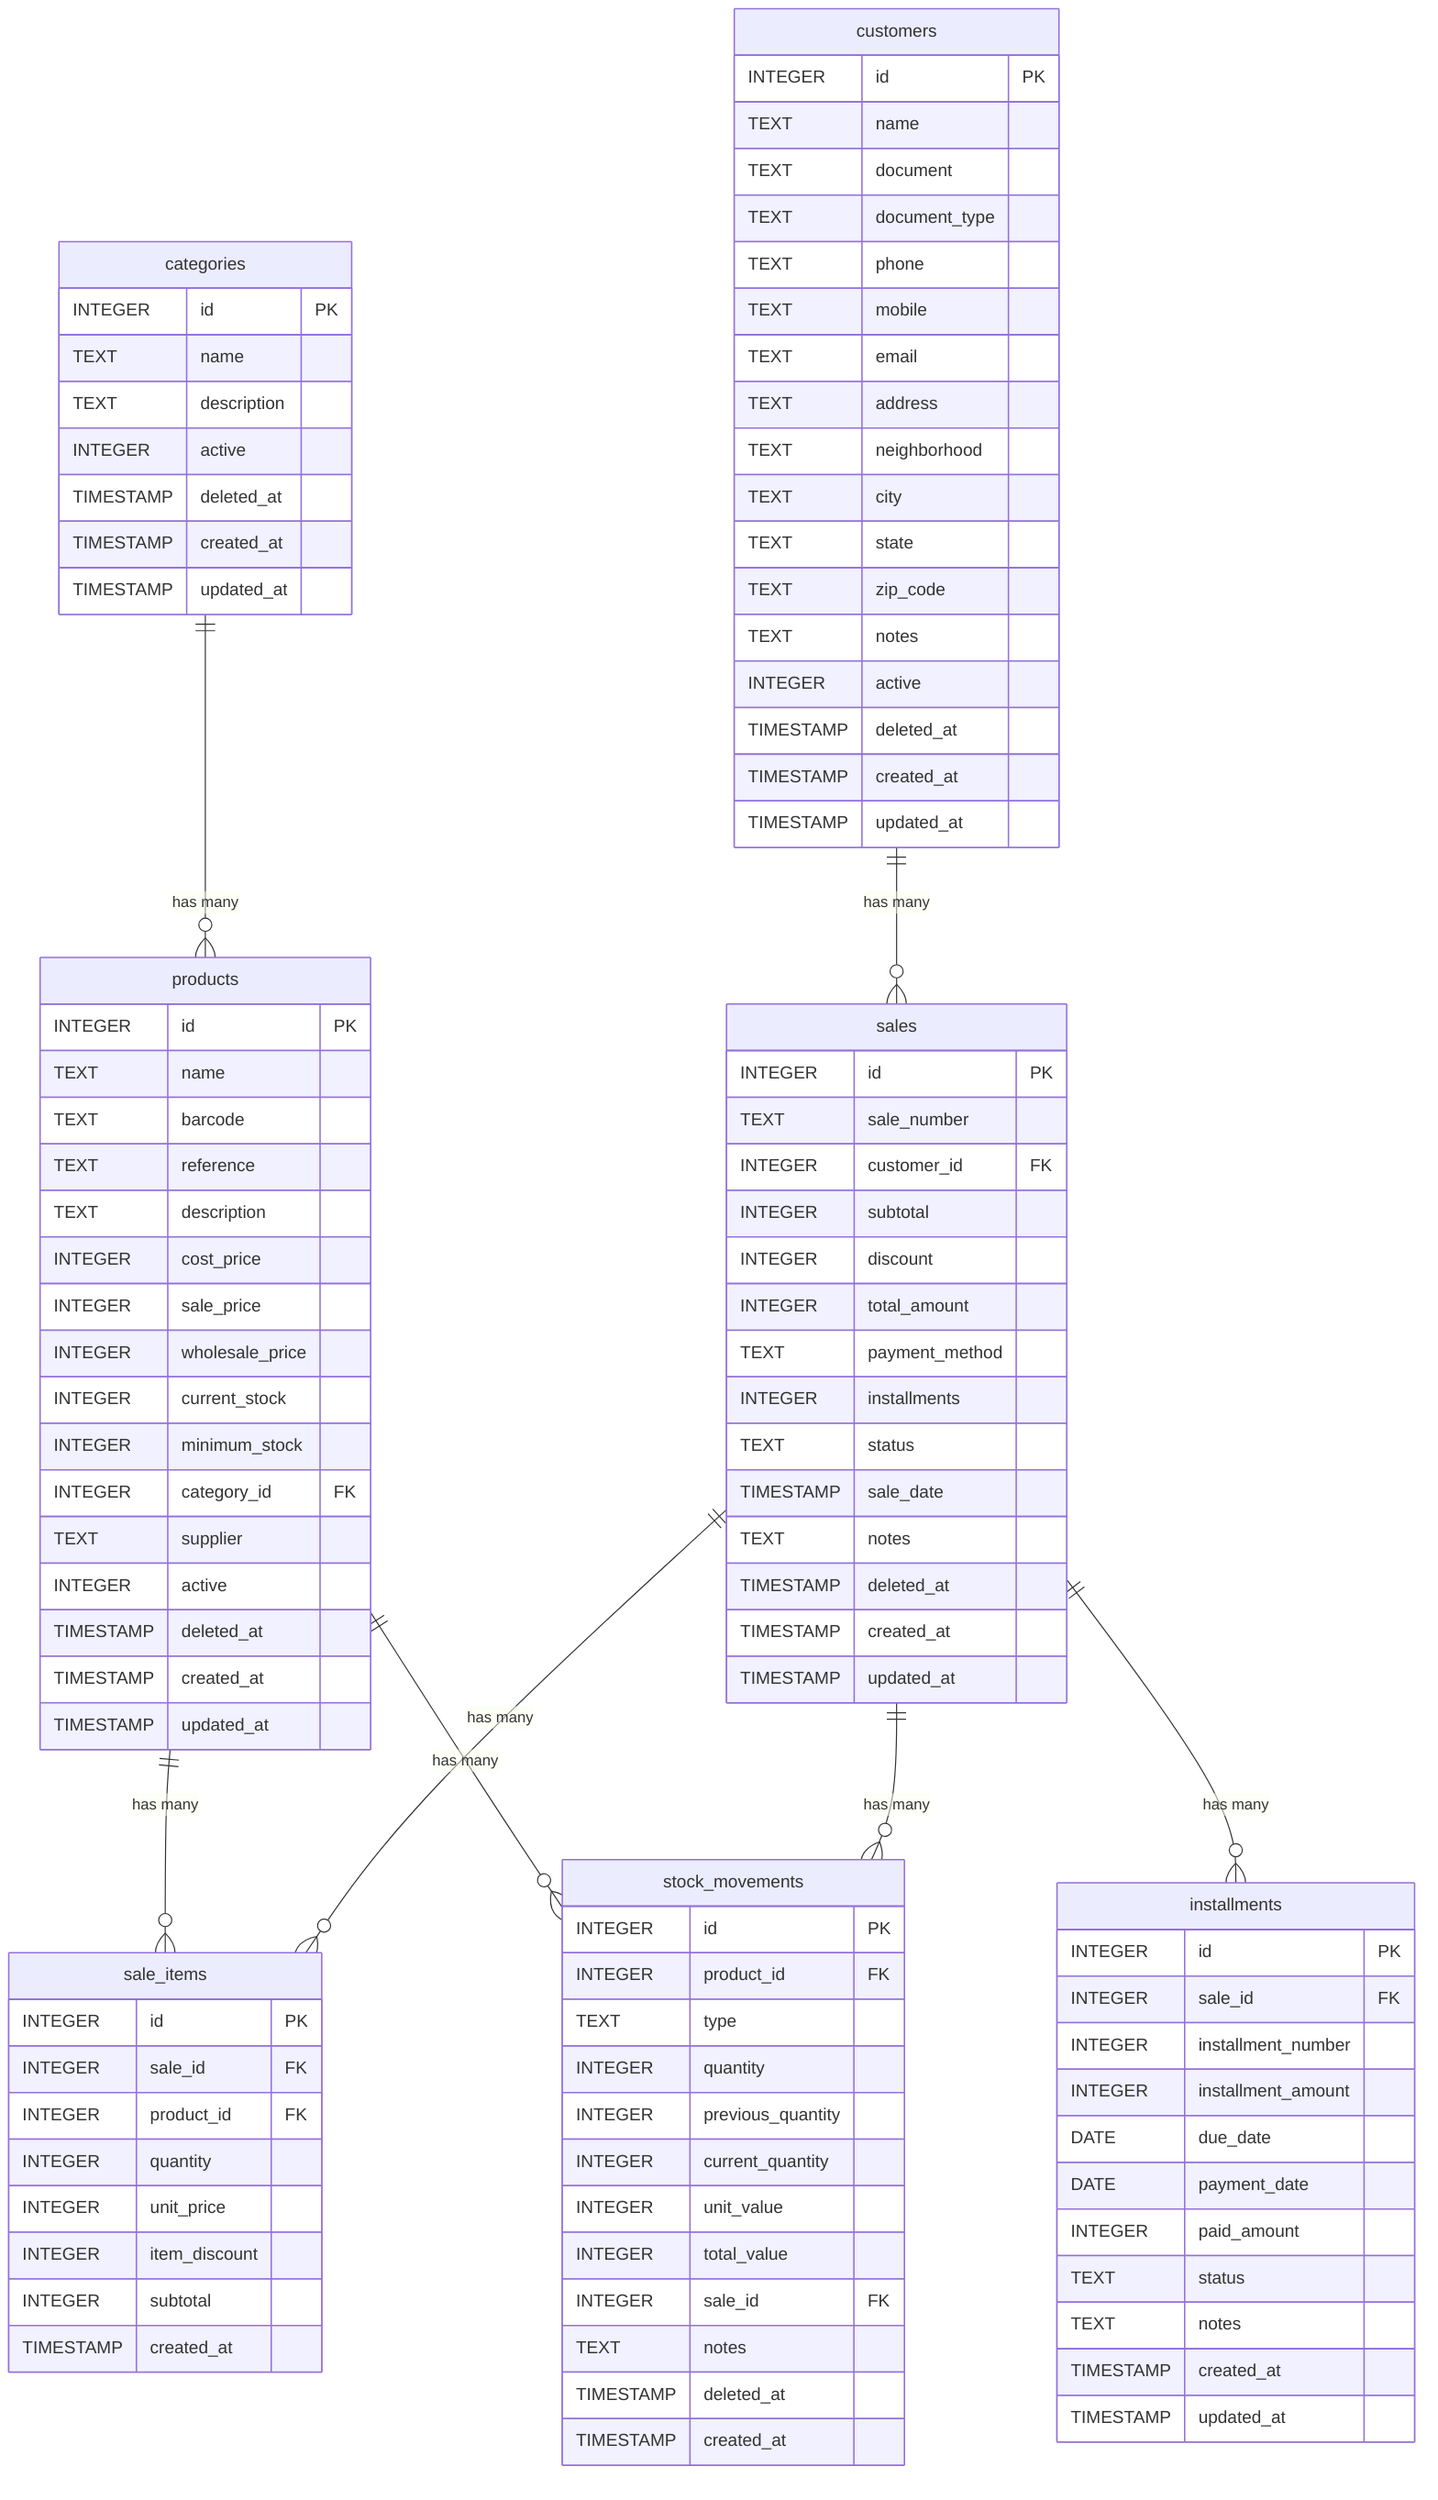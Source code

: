 erDiagram
    categories {
        INTEGER id PK
        TEXT name
        TEXT description
        INTEGER active
        TIMESTAMP deleted_at
        TIMESTAMP created_at
        TIMESTAMP updated_at
    }

    customers {
        INTEGER id PK
        TEXT name
        TEXT document
        TEXT document_type
        TEXT phone
        TEXT mobile
        TEXT email
        TEXT address
        TEXT neighborhood
        TEXT city
        TEXT state
        TEXT zip_code
        TEXT notes
        INTEGER active
        TIMESTAMP deleted_at
        TIMESTAMP created_at
        TIMESTAMP updated_at
    }

    products {
        INTEGER id PK
        TEXT name
        TEXT barcode
        TEXT reference
        TEXT description
        INTEGER cost_price
        INTEGER sale_price
        INTEGER wholesale_price
        INTEGER current_stock
        INTEGER minimum_stock
        INTEGER category_id FK
        TEXT supplier
        INTEGER active
        TIMESTAMP deleted_at
        TIMESTAMP created_at
        TIMESTAMP updated_at
    }

    sales {
        INTEGER id PK
        TEXT sale_number
        INTEGER customer_id FK
        INTEGER subtotal
        INTEGER discount
        INTEGER total_amount
        TEXT payment_method
        INTEGER installments
        TEXT status
        TIMESTAMP sale_date
        TEXT notes
        TIMESTAMP deleted_at
        TIMESTAMP created_at
        TIMESTAMP updated_at
    }

    sale_items {
        INTEGER id PK
        INTEGER sale_id FK
        INTEGER product_id FK
        INTEGER quantity
        INTEGER unit_price
        INTEGER item_discount
        INTEGER subtotal
        TIMESTAMP created_at
    }

    installments {
        INTEGER id PK
        INTEGER sale_id FK
        INTEGER installment_number
        INTEGER installment_amount
        DATE due_date
        DATE payment_date
        INTEGER paid_amount
        TEXT status
        TEXT notes
        TIMESTAMP created_at
        TIMESTAMP updated_at
    }

    stock_movements {
        INTEGER id PK
        INTEGER product_id FK
        TEXT type
        INTEGER quantity
        INTEGER previous_quantity
        INTEGER current_quantity
        INTEGER unit_value
        INTEGER total_value
        INTEGER sale_id FK
        TEXT notes
        TIMESTAMP deleted_at
        TIMESTAMP created_at
    }

    %% Relationships
    categories ||--o{ products : "has many"
    customers ||--o{ sales : "has many"
    products ||--o{ sale_items : "has many"
    products ||--o{ stock_movements : "has many"
    sales ||--o{ sale_items : "has many"
    sales ||--o{ installments : "has many"
    sales ||--o{ stock_movements : "has many"